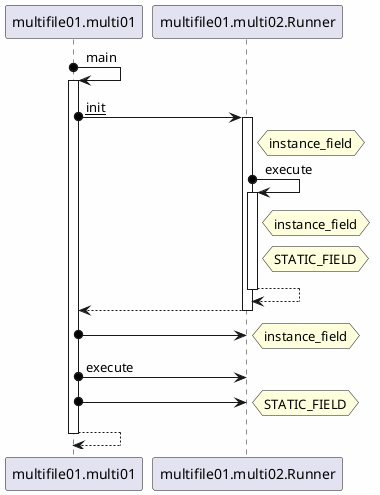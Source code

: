 @startuml

skinparam backgroundColor #FEFEFE


multifile01.multi01 o-> multifile01.multi01 : main
activate multifile01.multi01
  multifile01.multi01 o-> multifile01.multi02.Runner : __init__
  activate multifile01.multi02.Runner
    hnote right of multifile01.multi02.Runner
    instance_field
    endnote
    multifile01.multi02.Runner o-> multifile01.multi02.Runner : execute
    activate multifile01.multi02.Runner
      hnote right of multifile01.multi02.Runner
      instance_field
      endnote
      hnote right of multifile01.multi02.Runner
      STATIC_FIELD
      endnote
    multifile01.multi02.Runner --> multifile01.multi02.Runner
    deactivate multifile01.multi02.Runner

  multifile01.multi02.Runner --> multifile01.multi01
  deactivate multifile01.multi02.Runner

  multifile01.multi01 o-> multifile01.multi02.Runner 
  hnote right
  instance_field
  end note
  multifile01.multi01 o-> multifile01.multi02.Runner : execute
  multifile01.multi01 o-> multifile01.multi02.Runner 
  hnote right
  STATIC_FIELD
  end note
multifile01.multi01 --> multifile01.multi01
deactivate multifile01.multi01


@enduml
